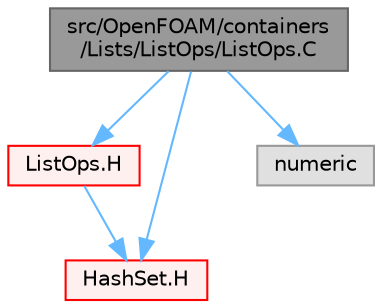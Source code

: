 digraph "src/OpenFOAM/containers/Lists/ListOps/ListOps.C"
{
 // LATEX_PDF_SIZE
  bgcolor="transparent";
  edge [fontname=Helvetica,fontsize=10,labelfontname=Helvetica,labelfontsize=10];
  node [fontname=Helvetica,fontsize=10,shape=box,height=0.2,width=0.4];
  Node1 [id="Node000001",label="src/OpenFOAM/containers\l/Lists/ListOps/ListOps.C",height=0.2,width=0.4,color="gray40", fillcolor="grey60", style="filled", fontcolor="black",tooltip=" "];
  Node1 -> Node2 [id="edge1_Node000001_Node000002",color="steelblue1",style="solid",tooltip=" "];
  Node2 [id="Node000002",label="ListOps.H",height=0.2,width=0.4,color="red", fillcolor="#FFF0F0", style="filled",URL="$ListOps_8H.html",tooltip="Various functions to operate on Lists."];
  Node2 -> Node127 [id="edge2_Node000002_Node000127",color="steelblue1",style="solid",tooltip=" "];
  Node127 [id="Node000127",label="HashSet.H",height=0.2,width=0.4,color="red", fillcolor="#FFF0F0", style="filled",URL="$HashSet_8H.html",tooltip=" "];
  Node1 -> Node127 [id="edge3_Node000001_Node000127",color="steelblue1",style="solid",tooltip=" "];
  Node1 -> Node136 [id="edge4_Node000001_Node000136",color="steelblue1",style="solid",tooltip=" "];
  Node136 [id="Node000136",label="numeric",height=0.2,width=0.4,color="grey60", fillcolor="#E0E0E0", style="filled",tooltip=" "];
}
